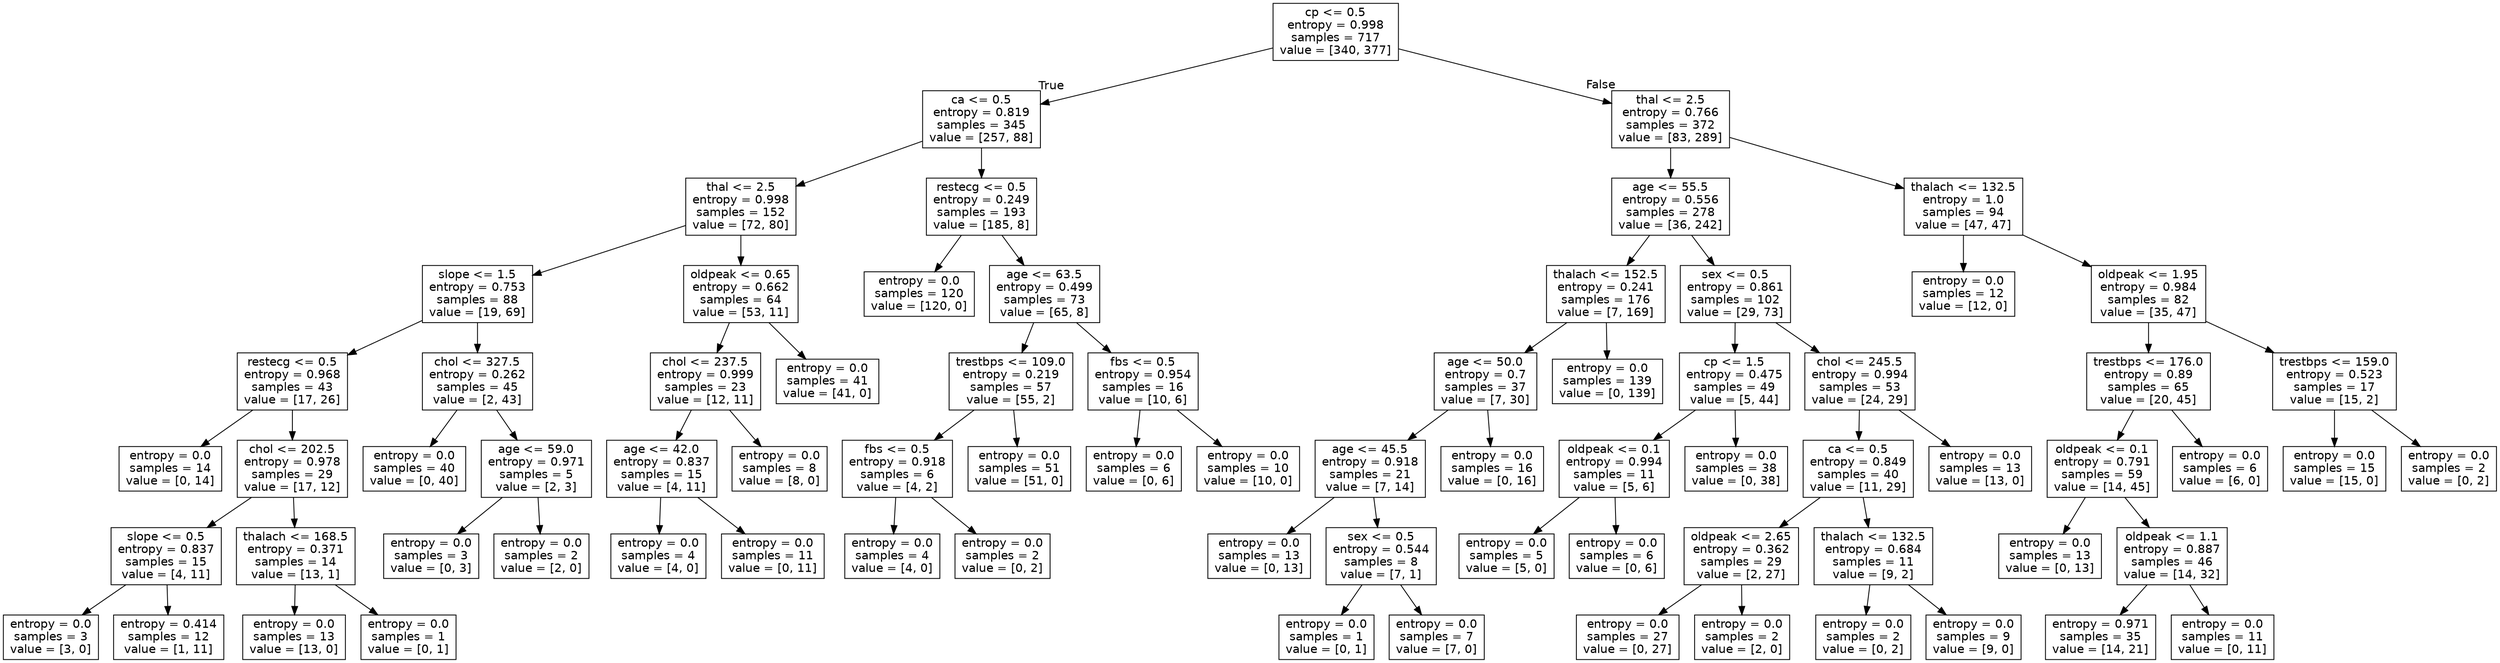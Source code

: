 digraph Tree {
node [shape=box, fontname="helvetica"] ;
edge [fontname="helvetica"] ;
0 [label="cp <= 0.5\nentropy = 0.998\nsamples = 717\nvalue = [340, 377]"] ;
1 [label="ca <= 0.5\nentropy = 0.819\nsamples = 345\nvalue = [257, 88]"] ;
0 -> 1 [labeldistance=2.5, labelangle=45, headlabel="True"] ;
2 [label="thal <= 2.5\nentropy = 0.998\nsamples = 152\nvalue = [72, 80]"] ;
1 -> 2 ;
3 [label="slope <= 1.5\nentropy = 0.753\nsamples = 88\nvalue = [19, 69]"] ;
2 -> 3 ;
4 [label="restecg <= 0.5\nentropy = 0.968\nsamples = 43\nvalue = [17, 26]"] ;
3 -> 4 ;
5 [label="entropy = 0.0\nsamples = 14\nvalue = [0, 14]"] ;
4 -> 5 ;
6 [label="chol <= 202.5\nentropy = 0.978\nsamples = 29\nvalue = [17, 12]"] ;
4 -> 6 ;
7 [label="slope <= 0.5\nentropy = 0.837\nsamples = 15\nvalue = [4, 11]"] ;
6 -> 7 ;
8 [label="entropy = 0.0\nsamples = 3\nvalue = [3, 0]"] ;
7 -> 8 ;
9 [label="entropy = 0.414\nsamples = 12\nvalue = [1, 11]"] ;
7 -> 9 ;
10 [label="thalach <= 168.5\nentropy = 0.371\nsamples = 14\nvalue = [13, 1]"] ;
6 -> 10 ;
11 [label="entropy = 0.0\nsamples = 13\nvalue = [13, 0]"] ;
10 -> 11 ;
12 [label="entropy = 0.0\nsamples = 1\nvalue = [0, 1]"] ;
10 -> 12 ;
13 [label="chol <= 327.5\nentropy = 0.262\nsamples = 45\nvalue = [2, 43]"] ;
3 -> 13 ;
14 [label="entropy = 0.0\nsamples = 40\nvalue = [0, 40]"] ;
13 -> 14 ;
15 [label="age <= 59.0\nentropy = 0.971\nsamples = 5\nvalue = [2, 3]"] ;
13 -> 15 ;
16 [label="entropy = 0.0\nsamples = 3\nvalue = [0, 3]"] ;
15 -> 16 ;
17 [label="entropy = 0.0\nsamples = 2\nvalue = [2, 0]"] ;
15 -> 17 ;
18 [label="oldpeak <= 0.65\nentropy = 0.662\nsamples = 64\nvalue = [53, 11]"] ;
2 -> 18 ;
19 [label="chol <= 237.5\nentropy = 0.999\nsamples = 23\nvalue = [12, 11]"] ;
18 -> 19 ;
20 [label="age <= 42.0\nentropy = 0.837\nsamples = 15\nvalue = [4, 11]"] ;
19 -> 20 ;
21 [label="entropy = 0.0\nsamples = 4\nvalue = [4, 0]"] ;
20 -> 21 ;
22 [label="entropy = 0.0\nsamples = 11\nvalue = [0, 11]"] ;
20 -> 22 ;
23 [label="entropy = 0.0\nsamples = 8\nvalue = [8, 0]"] ;
19 -> 23 ;
24 [label="entropy = 0.0\nsamples = 41\nvalue = [41, 0]"] ;
18 -> 24 ;
25 [label="restecg <= 0.5\nentropy = 0.249\nsamples = 193\nvalue = [185, 8]"] ;
1 -> 25 ;
26 [label="entropy = 0.0\nsamples = 120\nvalue = [120, 0]"] ;
25 -> 26 ;
27 [label="age <= 63.5\nentropy = 0.499\nsamples = 73\nvalue = [65, 8]"] ;
25 -> 27 ;
28 [label="trestbps <= 109.0\nentropy = 0.219\nsamples = 57\nvalue = [55, 2]"] ;
27 -> 28 ;
29 [label="fbs <= 0.5\nentropy = 0.918\nsamples = 6\nvalue = [4, 2]"] ;
28 -> 29 ;
30 [label="entropy = 0.0\nsamples = 4\nvalue = [4, 0]"] ;
29 -> 30 ;
31 [label="entropy = 0.0\nsamples = 2\nvalue = [0, 2]"] ;
29 -> 31 ;
32 [label="entropy = 0.0\nsamples = 51\nvalue = [51, 0]"] ;
28 -> 32 ;
33 [label="fbs <= 0.5\nentropy = 0.954\nsamples = 16\nvalue = [10, 6]"] ;
27 -> 33 ;
34 [label="entropy = 0.0\nsamples = 6\nvalue = [0, 6]"] ;
33 -> 34 ;
35 [label="entropy = 0.0\nsamples = 10\nvalue = [10, 0]"] ;
33 -> 35 ;
36 [label="thal <= 2.5\nentropy = 0.766\nsamples = 372\nvalue = [83, 289]"] ;
0 -> 36 [labeldistance=2.5, labelangle=-45, headlabel="False"] ;
37 [label="age <= 55.5\nentropy = 0.556\nsamples = 278\nvalue = [36, 242]"] ;
36 -> 37 ;
38 [label="thalach <= 152.5\nentropy = 0.241\nsamples = 176\nvalue = [7, 169]"] ;
37 -> 38 ;
39 [label="age <= 50.0\nentropy = 0.7\nsamples = 37\nvalue = [7, 30]"] ;
38 -> 39 ;
40 [label="age <= 45.5\nentropy = 0.918\nsamples = 21\nvalue = [7, 14]"] ;
39 -> 40 ;
41 [label="entropy = 0.0\nsamples = 13\nvalue = [0, 13]"] ;
40 -> 41 ;
42 [label="sex <= 0.5\nentropy = 0.544\nsamples = 8\nvalue = [7, 1]"] ;
40 -> 42 ;
43 [label="entropy = 0.0\nsamples = 1\nvalue = [0, 1]"] ;
42 -> 43 ;
44 [label="entropy = 0.0\nsamples = 7\nvalue = [7, 0]"] ;
42 -> 44 ;
45 [label="entropy = 0.0\nsamples = 16\nvalue = [0, 16]"] ;
39 -> 45 ;
46 [label="entropy = 0.0\nsamples = 139\nvalue = [0, 139]"] ;
38 -> 46 ;
47 [label="sex <= 0.5\nentropy = 0.861\nsamples = 102\nvalue = [29, 73]"] ;
37 -> 47 ;
48 [label="cp <= 1.5\nentropy = 0.475\nsamples = 49\nvalue = [5, 44]"] ;
47 -> 48 ;
49 [label="oldpeak <= 0.1\nentropy = 0.994\nsamples = 11\nvalue = [5, 6]"] ;
48 -> 49 ;
50 [label="entropy = 0.0\nsamples = 5\nvalue = [5, 0]"] ;
49 -> 50 ;
51 [label="entropy = 0.0\nsamples = 6\nvalue = [0, 6]"] ;
49 -> 51 ;
52 [label="entropy = 0.0\nsamples = 38\nvalue = [0, 38]"] ;
48 -> 52 ;
53 [label="chol <= 245.5\nentropy = 0.994\nsamples = 53\nvalue = [24, 29]"] ;
47 -> 53 ;
54 [label="ca <= 0.5\nentropy = 0.849\nsamples = 40\nvalue = [11, 29]"] ;
53 -> 54 ;
55 [label="oldpeak <= 2.65\nentropy = 0.362\nsamples = 29\nvalue = [2, 27]"] ;
54 -> 55 ;
56 [label="entropy = 0.0\nsamples = 27\nvalue = [0, 27]"] ;
55 -> 56 ;
57 [label="entropy = 0.0\nsamples = 2\nvalue = [2, 0]"] ;
55 -> 57 ;
58 [label="thalach <= 132.5\nentropy = 0.684\nsamples = 11\nvalue = [9, 2]"] ;
54 -> 58 ;
59 [label="entropy = 0.0\nsamples = 2\nvalue = [0, 2]"] ;
58 -> 59 ;
60 [label="entropy = 0.0\nsamples = 9\nvalue = [9, 0]"] ;
58 -> 60 ;
61 [label="entropy = 0.0\nsamples = 13\nvalue = [13, 0]"] ;
53 -> 61 ;
62 [label="thalach <= 132.5\nentropy = 1.0\nsamples = 94\nvalue = [47, 47]"] ;
36 -> 62 ;
63 [label="entropy = 0.0\nsamples = 12\nvalue = [12, 0]"] ;
62 -> 63 ;
64 [label="oldpeak <= 1.95\nentropy = 0.984\nsamples = 82\nvalue = [35, 47]"] ;
62 -> 64 ;
65 [label="trestbps <= 176.0\nentropy = 0.89\nsamples = 65\nvalue = [20, 45]"] ;
64 -> 65 ;
66 [label="oldpeak <= 0.1\nentropy = 0.791\nsamples = 59\nvalue = [14, 45]"] ;
65 -> 66 ;
67 [label="entropy = 0.0\nsamples = 13\nvalue = [0, 13]"] ;
66 -> 67 ;
68 [label="oldpeak <= 1.1\nentropy = 0.887\nsamples = 46\nvalue = [14, 32]"] ;
66 -> 68 ;
69 [label="entropy = 0.971\nsamples = 35\nvalue = [14, 21]"] ;
68 -> 69 ;
70 [label="entropy = 0.0\nsamples = 11\nvalue = [0, 11]"] ;
68 -> 70 ;
71 [label="entropy = 0.0\nsamples = 6\nvalue = [6, 0]"] ;
65 -> 71 ;
72 [label="trestbps <= 159.0\nentropy = 0.523\nsamples = 17\nvalue = [15, 2]"] ;
64 -> 72 ;
73 [label="entropy = 0.0\nsamples = 15\nvalue = [15, 0]"] ;
72 -> 73 ;
74 [label="entropy = 0.0\nsamples = 2\nvalue = [0, 2]"] ;
72 -> 74 ;
}